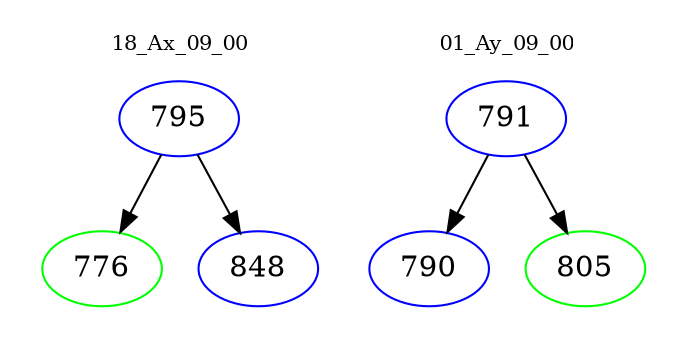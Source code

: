 digraph{
subgraph cluster_0 {
color = white
label = "18_Ax_09_00";
fontsize=10;
T0_795 [label="795", color="blue"]
T0_795 -> T0_776 [color="black"]
T0_776 [label="776", color="green"]
T0_795 -> T0_848 [color="black"]
T0_848 [label="848", color="blue"]
}
subgraph cluster_1 {
color = white
label = "01_Ay_09_00";
fontsize=10;
T1_791 [label="791", color="blue"]
T1_791 -> T1_790 [color="black"]
T1_790 [label="790", color="blue"]
T1_791 -> T1_805 [color="black"]
T1_805 [label="805", color="green"]
}
}

